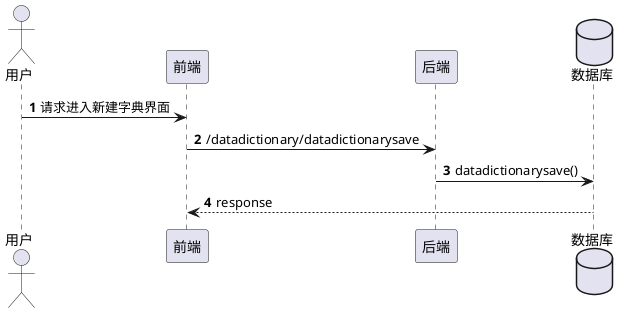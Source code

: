 @startuml
'https://plantuml.com/sequence-diagram

autonumber

actor 用户
participant 前端
participant 后端
database 数据库

用户 -> 前端 : 请求进入新建字典界面
前端 -> 后端 : /datadictionary/datadictionarysave
后端 -> 数据库 : datadictionarysave()
前端 <-- 数据库 : response
@enduml

1.用户进入新建字典界面
2.前端向后端请求/datadictionary/datadictionarysave，参数：字典名称，字典类型，SQL查询
3.后端调用datadictionarysave(),将字典名称，字典类型，SQL查询保存到数据库
4.后端返回保存成功到前端。

